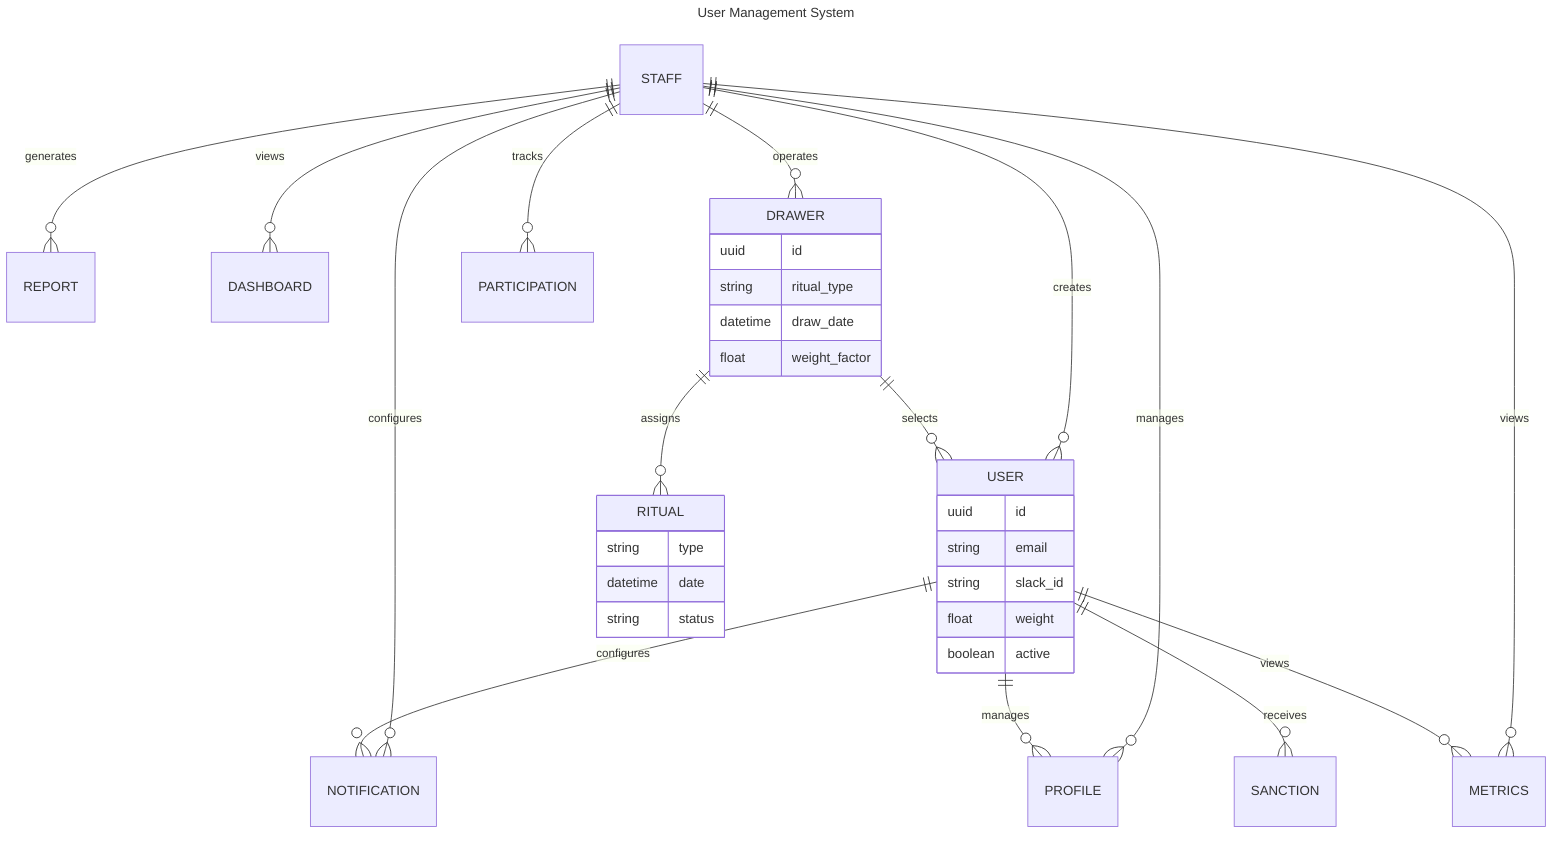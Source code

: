 ---
title: User Management System
---
erDiagram
    STAFF ||--o{ USER : creates
    STAFF ||--o{ REPORT : generates
    STAFF ||--o{ NOTIFICATION : configures
    STAFF ||--o{ PROFILE : manages
    STAFF ||--o{ METRICS : views
    STAFF ||--o{ DASHBOARD : views
    STAFF ||--o{ DRAWER : operates
    STAFF ||--o{ PARTICIPATION : tracks
    USER ||--o{ NOTIFICATION : configures
    USER ||--o{ PROFILE : manages
    USER ||--o{ METRICS : views
    USER ||--o{ SANCTION : receives
    DRAWER ||--o{ USER : selects
    DRAWER ||--o{ RITUAL : assigns
    RITUAL {
        string type
        datetime date
        string status
    }
    USER {
        uuid id
        string email
        string slack_id
        float weight
        boolean active
    }
    DRAWER {
        uuid id
        string ritual_type
        datetime draw_date
        float weight_factor
    }